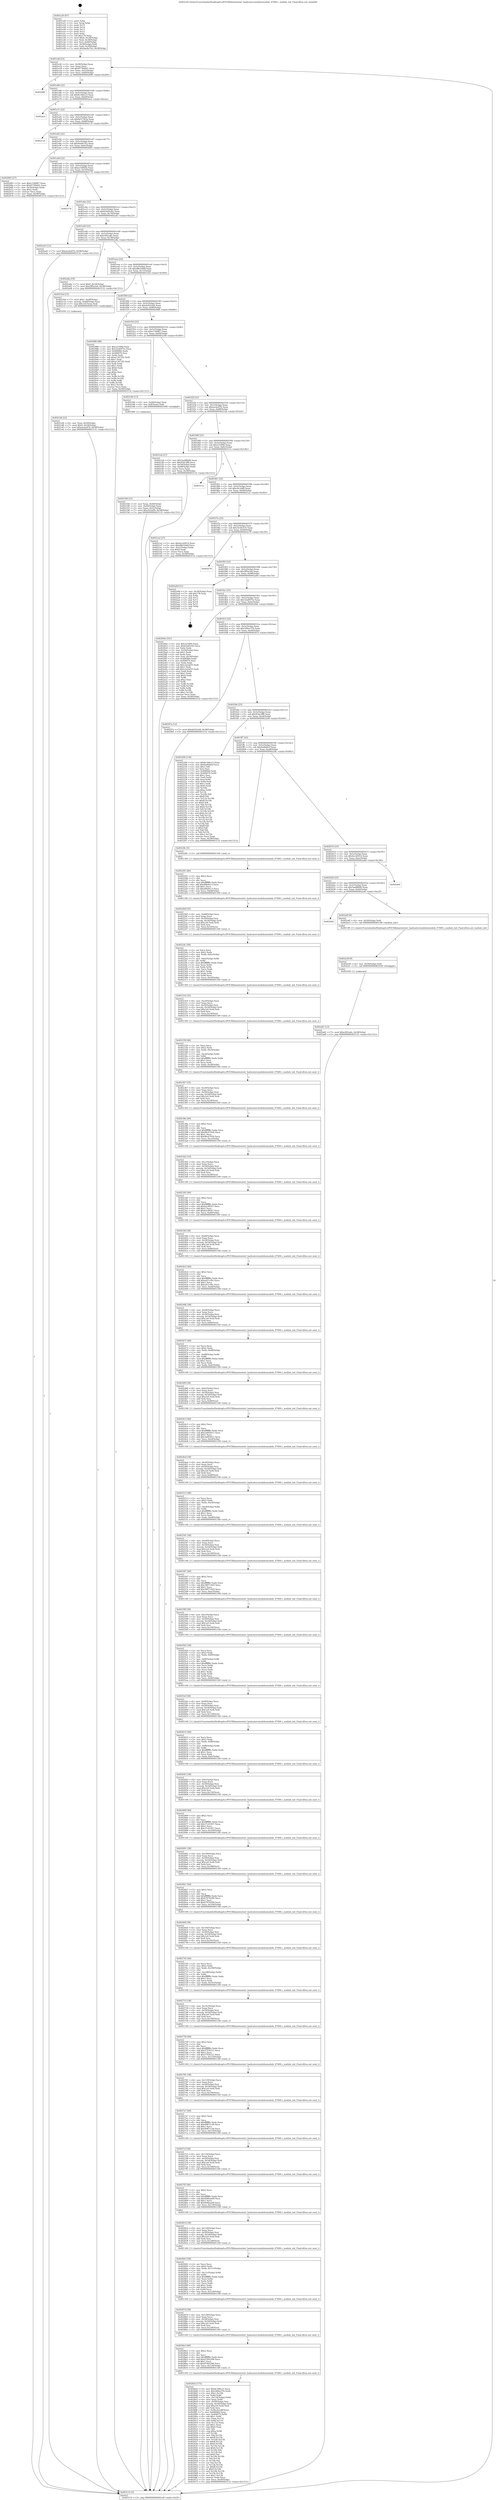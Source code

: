 digraph "0x401e20" {
  label = "0x401e20 (/mnt/c/Users/mathe/Desktop/tcc/POCII/binaries/extr_hashcatsrcmodulesmodule_07400.c_module_init_Final-ollvm.out::main(0))"
  labelloc = "t"
  node[shape=record]

  Entry [label="",width=0.3,height=0.3,shape=circle,fillcolor=black,style=filled]
  "0x401e4f" [label="{
     0x401e4f [23]\l
     | [instrs]\l
     &nbsp;&nbsp;0x401e4f \<+3\>: mov -0x58(%rbp),%eax\l
     &nbsp;&nbsp;0x401e52 \<+2\>: mov %eax,%ecx\l
     &nbsp;&nbsp;0x401e54 \<+6\>: sub $0x87760d41,%ecx\l
     &nbsp;&nbsp;0x401e5a \<+3\>: mov %eax,-0x5c(%rbp)\l
     &nbsp;&nbsp;0x401e5d \<+3\>: mov %ecx,-0x60(%rbp)\l
     &nbsp;&nbsp;0x401e60 \<+6\>: je 0000000000402080 \<main+0x260\>\l
  }"]
  "0x402080" [label="{
     0x402080\l
  }", style=dashed]
  "0x401e66" [label="{
     0x401e66 [22]\l
     | [instrs]\l
     &nbsp;&nbsp;0x401e66 \<+5\>: jmp 0000000000401e6b \<main+0x4b\>\l
     &nbsp;&nbsp;0x401e6b \<+3\>: mov -0x5c(%rbp),%eax\l
     &nbsp;&nbsp;0x401e6e \<+5\>: sub $0x8c348c23,%eax\l
     &nbsp;&nbsp;0x401e73 \<+3\>: mov %eax,-0x64(%rbp)\l
     &nbsp;&nbsp;0x401e76 \<+6\>: je 0000000000402aca \<main+0xcaa\>\l
  }"]
  Exit [label="",width=0.3,height=0.3,shape=circle,fillcolor=black,style=filled,peripheries=2]
  "0x402aca" [label="{
     0x402aca\l
  }", style=dashed]
  "0x401e7c" [label="{
     0x401e7c [22]\l
     | [instrs]\l
     &nbsp;&nbsp;0x401e7c \<+5\>: jmp 0000000000401e81 \<main+0x61\>\l
     &nbsp;&nbsp;0x401e81 \<+3\>: mov -0x5c(%rbp),%eax\l
     &nbsp;&nbsp;0x401e84 \<+5\>: sub $0x8e575b3a,%eax\l
     &nbsp;&nbsp;0x401e89 \<+3\>: mov %eax,-0x68(%rbp)\l
     &nbsp;&nbsp;0x401e8c \<+6\>: je 0000000000402110 \<main+0x2f0\>\l
  }"]
  "0x402a61" [label="{
     0x402a61 [12]\l
     | [instrs]\l
     &nbsp;&nbsp;0x402a61 \<+7\>: movl $0xc0f2ca6c,-0x58(%rbp)\l
     &nbsp;&nbsp;0x402a68 \<+5\>: jmp 0000000000403132 \<main+0x1312\>\l
  }"]
  "0x402110" [label="{
     0x402110\l
  }", style=dashed]
  "0x401e92" [label="{
     0x401e92 [22]\l
     | [instrs]\l
     &nbsp;&nbsp;0x401e92 \<+5\>: jmp 0000000000401e97 \<main+0x77\>\l
     &nbsp;&nbsp;0x401e97 \<+3\>: mov -0x5c(%rbp),%eax\l
     &nbsp;&nbsp;0x401e9a \<+5\>: sub $0x9ae8e762,%eax\l
     &nbsp;&nbsp;0x401e9f \<+3\>: mov %eax,-0x6c(%rbp)\l
     &nbsp;&nbsp;0x401ea2 \<+6\>: je 0000000000402065 \<main+0x245\>\l
  }"]
  "0x402a58" [label="{
     0x402a58 [9]\l
     | [instrs]\l
     &nbsp;&nbsp;0x402a58 \<+4\>: mov -0x50(%rbp),%rdi\l
     &nbsp;&nbsp;0x402a5c \<+5\>: call 0000000000401030 \<free@plt\>\l
     | [calls]\l
     &nbsp;&nbsp;0x401030 \{1\} (unknown)\l
  }"]
  "0x402065" [label="{
     0x402065 [27]\l
     | [instrs]\l
     &nbsp;&nbsp;0x402065 \<+5\>: mov $0xe7c84f67,%eax\l
     &nbsp;&nbsp;0x40206a \<+5\>: mov $0x87760d41,%ecx\l
     &nbsp;&nbsp;0x40206f \<+3\>: mov -0x30(%rbp),%edx\l
     &nbsp;&nbsp;0x402072 \<+3\>: cmp $0x2,%edx\l
     &nbsp;&nbsp;0x402075 \<+3\>: cmovne %ecx,%eax\l
     &nbsp;&nbsp;0x402078 \<+3\>: mov %eax,-0x58(%rbp)\l
     &nbsp;&nbsp;0x40207b \<+5\>: jmp 0000000000403132 \<main+0x1312\>\l
  }"]
  "0x401ea8" [label="{
     0x401ea8 [22]\l
     | [instrs]\l
     &nbsp;&nbsp;0x401ea8 \<+5\>: jmp 0000000000401ead \<main+0x8d\>\l
     &nbsp;&nbsp;0x401ead \<+3\>: mov -0x5c(%rbp),%eax\l
     &nbsp;&nbsp;0x401eb0 \<+5\>: sub $0xac54f05b,%eax\l
     &nbsp;&nbsp;0x401eb5 \<+3\>: mov %eax,-0x70(%rbp)\l
     &nbsp;&nbsp;0x401eb8 \<+6\>: je 0000000000402174 \<main+0x354\>\l
  }"]
  "0x403132" [label="{
     0x403132 [5]\l
     | [instrs]\l
     &nbsp;&nbsp;0x403132 \<+5\>: jmp 0000000000401e4f \<main+0x2f\>\l
  }"]
  "0x401e20" [label="{
     0x401e20 [47]\l
     | [instrs]\l
     &nbsp;&nbsp;0x401e20 \<+1\>: push %rbp\l
     &nbsp;&nbsp;0x401e21 \<+3\>: mov %rsp,%rbp\l
     &nbsp;&nbsp;0x401e24 \<+2\>: push %r15\l
     &nbsp;&nbsp;0x401e26 \<+2\>: push %r14\l
     &nbsp;&nbsp;0x401e28 \<+2\>: push %r13\l
     &nbsp;&nbsp;0x401e2a \<+2\>: push %r12\l
     &nbsp;&nbsp;0x401e2c \<+1\>: push %rbx\l
     &nbsp;&nbsp;0x401e2d \<+7\>: sub $0x178,%rsp\l
     &nbsp;&nbsp;0x401e34 \<+7\>: movl $0x0,-0x34(%rbp)\l
     &nbsp;&nbsp;0x401e3b \<+3\>: mov %edi,-0x38(%rbp)\l
     &nbsp;&nbsp;0x401e3e \<+4\>: mov %rsi,-0x40(%rbp)\l
     &nbsp;&nbsp;0x401e42 \<+3\>: mov -0x38(%rbp),%edi\l
     &nbsp;&nbsp;0x401e45 \<+3\>: mov %edi,-0x30(%rbp)\l
     &nbsp;&nbsp;0x401e48 \<+7\>: movl $0x9ae8e762,-0x58(%rbp)\l
  }"]
  "0x402042" [label="{
     0x402042\l
  }", style=dashed]
  "0x402174" [label="{
     0x402174\l
  }", style=dashed]
  "0x401ebe" [label="{
     0x401ebe [22]\l
     | [instrs]\l
     &nbsp;&nbsp;0x401ebe \<+5\>: jmp 0000000000401ec3 \<main+0xa3\>\l
     &nbsp;&nbsp;0x401ec3 \<+3\>: mov -0x5c(%rbp),%eax\l
     &nbsp;&nbsp;0x401ec6 \<+5\>: sub $0xb5a65c62,%eax\l
     &nbsp;&nbsp;0x401ecb \<+3\>: mov %eax,-0x74(%rbp)\l
     &nbsp;&nbsp;0x401ece \<+6\>: je 0000000000402a43 \<main+0xc23\>\l
  }"]
  "0x402a4f" [label="{
     0x402a4f [9]\l
     | [instrs]\l
     &nbsp;&nbsp;0x402a4f \<+4\>: mov -0x50(%rbp),%rdi\l
     &nbsp;&nbsp;0x402a53 \<+5\>: call 00000000004013f0 \<module_init\>\l
     | [calls]\l
     &nbsp;&nbsp;0x4013f0 \{1\} (/mnt/c/Users/mathe/Desktop/tcc/POCII/binaries/extr_hashcatsrcmodulesmodule_07400.c_module_init_Final-ollvm.out::module_init)\l
  }"]
  "0x402a43" [label="{
     0x402a43 [12]\l
     | [instrs]\l
     &nbsp;&nbsp;0x402a43 \<+7\>: movl $0xeecbc87b,-0x58(%rbp)\l
     &nbsp;&nbsp;0x402a4a \<+5\>: jmp 0000000000403132 \<main+0x1312\>\l
  }"]
  "0x401ed4" [label="{
     0x401ed4 [22]\l
     | [instrs]\l
     &nbsp;&nbsp;0x401ed4 \<+5\>: jmp 0000000000401ed9 \<main+0xb9\>\l
     &nbsp;&nbsp;0x401ed9 \<+3\>: mov -0x5c(%rbp),%eax\l
     &nbsp;&nbsp;0x401edc \<+5\>: sub $0xc0f2ca6c,%eax\l
     &nbsp;&nbsp;0x401ee1 \<+3\>: mov %eax,-0x78(%rbp)\l
     &nbsp;&nbsp;0x401ee4 \<+6\>: je 0000000000402a8a \<main+0xc6a\>\l
  }"]
  "0x402029" [label="{
     0x402029 [25]\l
     | [instrs]\l
     &nbsp;&nbsp;0x402029 \<+5\>: jmp 000000000040202e \<main+0x20e\>\l
     &nbsp;&nbsp;0x40202e \<+3\>: mov -0x5c(%rbp),%eax\l
     &nbsp;&nbsp;0x402031 \<+5\>: sub $0x5aa88b99,%eax\l
     &nbsp;&nbsp;0x402036 \<+6\>: mov %eax,-0xb0(%rbp)\l
     &nbsp;&nbsp;0x40203c \<+6\>: je 0000000000402a4f \<main+0xc2f\>\l
  }"]
  "0x402a8a" [label="{
     0x402a8a [19]\l
     | [instrs]\l
     &nbsp;&nbsp;0x402a8a \<+7\>: movl $0x0,-0x34(%rbp)\l
     &nbsp;&nbsp;0x402a91 \<+7\>: movl $0x2ff5a3e0,-0x58(%rbp)\l
     &nbsp;&nbsp;0x402a98 \<+5\>: jmp 0000000000403132 \<main+0x1312\>\l
  }"]
  "0x401eea" [label="{
     0x401eea [22]\l
     | [instrs]\l
     &nbsp;&nbsp;0x401eea \<+5\>: jmp 0000000000401eef \<main+0xcf\>\l
     &nbsp;&nbsp;0x401eef \<+3\>: mov -0x5c(%rbp),%eax\l
     &nbsp;&nbsp;0x401ef2 \<+5\>: sub $0xd8b104df,%eax\l
     &nbsp;&nbsp;0x401ef7 \<+3\>: mov %eax,-0x7c(%rbp)\l
     &nbsp;&nbsp;0x401efa \<+6\>: je 00000000004021bd \<main+0x39d\>\l
  }"]
  "0x402a6d" [label="{
     0x402a6d\l
  }", style=dashed]
  "0x4021bd" [label="{
     0x4021bd [23]\l
     | [instrs]\l
     &nbsp;&nbsp;0x4021bd \<+7\>: movl $0x1,-0x48(%rbp)\l
     &nbsp;&nbsp;0x4021c4 \<+4\>: movslq -0x48(%rbp),%rax\l
     &nbsp;&nbsp;0x4021c8 \<+7\>: imul $0x1e0,%rax,%rdi\l
     &nbsp;&nbsp;0x4021cf \<+5\>: call 0000000000401050 \<malloc@plt\>\l
     | [calls]\l
     &nbsp;&nbsp;0x401050 \{1\} (unknown)\l
  }"]
  "0x401f00" [label="{
     0x401f00 [22]\l
     | [instrs]\l
     &nbsp;&nbsp;0x401f00 \<+5\>: jmp 0000000000401f05 \<main+0xe5\>\l
     &nbsp;&nbsp;0x401f05 \<+3\>: mov -0x5c(%rbp),%eax\l
     &nbsp;&nbsp;0x401f08 \<+5\>: sub $0xdef1b2d4,%eax\l
     &nbsp;&nbsp;0x401f0d \<+3\>: mov %eax,-0x80(%rbp)\l
     &nbsp;&nbsp;0x401f10 \<+6\>: je 0000000000402986 \<main+0xb66\>\l
  }"]
  "0x4028cb" [label="{
     0x4028cb [175]\l
     | [instrs]\l
     &nbsp;&nbsp;0x4028cb \<+5\>: mov $0x8c348c23,%ecx\l
     &nbsp;&nbsp;0x4028d0 \<+5\>: mov $0x3d9ee37b,%edx\l
     &nbsp;&nbsp;0x4028d5 \<+3\>: mov $0x1,%r10b\l
     &nbsp;&nbsp;0x4028d8 \<+3\>: xor %r8d,%r8d\l
     &nbsp;&nbsp;0x4028db \<+7\>: mov -0x124(%rbp),%r9d\l
     &nbsp;&nbsp;0x4028e2 \<+4\>: imul %eax,%r9d\l
     &nbsp;&nbsp;0x4028e6 \<+4\>: mov -0x50(%rbp),%rsi\l
     &nbsp;&nbsp;0x4028ea \<+4\>: movslq -0x54(%rbp),%rdi\l
     &nbsp;&nbsp;0x4028ee \<+7\>: imul $0x1e0,%rdi,%rdi\l
     &nbsp;&nbsp;0x4028f5 \<+3\>: add %rdi,%rsi\l
     &nbsp;&nbsp;0x4028f8 \<+7\>: mov %r9d,0x1d8(%rsi)\l
     &nbsp;&nbsp;0x4028ff \<+7\>: mov 0x4060b0,%eax\l
     &nbsp;&nbsp;0x402906 \<+8\>: mov 0x406070,%r9d\l
     &nbsp;&nbsp;0x40290e \<+4\>: sub $0x1,%r8d\l
     &nbsp;&nbsp;0x402912 \<+3\>: mov %eax,%r11d\l
     &nbsp;&nbsp;0x402915 \<+3\>: add %r8d,%r11d\l
     &nbsp;&nbsp;0x402918 \<+4\>: imul %r11d,%eax\l
     &nbsp;&nbsp;0x40291c \<+3\>: and $0x1,%eax\l
     &nbsp;&nbsp;0x40291f \<+3\>: cmp $0x0,%eax\l
     &nbsp;&nbsp;0x402922 \<+3\>: sete %bl\l
     &nbsp;&nbsp;0x402925 \<+4\>: cmp $0xa,%r9d\l
     &nbsp;&nbsp;0x402929 \<+4\>: setl %r14b\l
     &nbsp;&nbsp;0x40292d \<+3\>: mov %bl,%r15b\l
     &nbsp;&nbsp;0x402930 \<+4\>: xor $0xff,%r15b\l
     &nbsp;&nbsp;0x402934 \<+3\>: mov %r14b,%r12b\l
     &nbsp;&nbsp;0x402937 \<+4\>: xor $0xff,%r12b\l
     &nbsp;&nbsp;0x40293b \<+4\>: xor $0x0,%r10b\l
     &nbsp;&nbsp;0x40293f \<+3\>: mov %r15b,%r13b\l
     &nbsp;&nbsp;0x402942 \<+4\>: and $0x0,%r13b\l
     &nbsp;&nbsp;0x402946 \<+3\>: and %r10b,%bl\l
     &nbsp;&nbsp;0x402949 \<+3\>: mov %r12b,%al\l
     &nbsp;&nbsp;0x40294c \<+2\>: and $0x0,%al\l
     &nbsp;&nbsp;0x40294e \<+3\>: and %r10b,%r14b\l
     &nbsp;&nbsp;0x402951 \<+3\>: or %bl,%r13b\l
     &nbsp;&nbsp;0x402954 \<+3\>: or %r14b,%al\l
     &nbsp;&nbsp;0x402957 \<+3\>: xor %al,%r13b\l
     &nbsp;&nbsp;0x40295a \<+3\>: or %r12b,%r15b\l
     &nbsp;&nbsp;0x40295d \<+4\>: xor $0xff,%r15b\l
     &nbsp;&nbsp;0x402961 \<+4\>: or $0x0,%r10b\l
     &nbsp;&nbsp;0x402965 \<+3\>: and %r10b,%r15b\l
     &nbsp;&nbsp;0x402968 \<+3\>: or %r15b,%r13b\l
     &nbsp;&nbsp;0x40296b \<+4\>: test $0x1,%r13b\l
     &nbsp;&nbsp;0x40296f \<+3\>: cmovne %edx,%ecx\l
     &nbsp;&nbsp;0x402972 \<+3\>: mov %ecx,-0x58(%rbp)\l
     &nbsp;&nbsp;0x402975 \<+5\>: jmp 0000000000403132 \<main+0x1312\>\l
  }"]
  "0x402986" [label="{
     0x402986 [88]\l
     | [instrs]\l
     &nbsp;&nbsp;0x402986 \<+5\>: mov $0x221f0fd,%eax\l
     &nbsp;&nbsp;0x40298b \<+5\>: mov $0x32a6975e,%ecx\l
     &nbsp;&nbsp;0x402990 \<+7\>: mov 0x4060b0,%edx\l
     &nbsp;&nbsp;0x402997 \<+7\>: mov 0x406070,%esi\l
     &nbsp;&nbsp;0x40299e \<+2\>: mov %edx,%edi\l
     &nbsp;&nbsp;0x4029a0 \<+6\>: sub $0xa13472f2,%edi\l
     &nbsp;&nbsp;0x4029a6 \<+3\>: sub $0x1,%edi\l
     &nbsp;&nbsp;0x4029a9 \<+6\>: add $0xa13472f2,%edi\l
     &nbsp;&nbsp;0x4029af \<+3\>: imul %edi,%edx\l
     &nbsp;&nbsp;0x4029b2 \<+3\>: and $0x1,%edx\l
     &nbsp;&nbsp;0x4029b5 \<+3\>: cmp $0x0,%edx\l
     &nbsp;&nbsp;0x4029b8 \<+4\>: sete %r8b\l
     &nbsp;&nbsp;0x4029bc \<+3\>: cmp $0xa,%esi\l
     &nbsp;&nbsp;0x4029bf \<+4\>: setl %r9b\l
     &nbsp;&nbsp;0x4029c3 \<+3\>: mov %r8b,%r10b\l
     &nbsp;&nbsp;0x4029c6 \<+3\>: and %r9b,%r10b\l
     &nbsp;&nbsp;0x4029c9 \<+3\>: xor %r9b,%r8b\l
     &nbsp;&nbsp;0x4029cc \<+3\>: or %r8b,%r10b\l
     &nbsp;&nbsp;0x4029cf \<+4\>: test $0x1,%r10b\l
     &nbsp;&nbsp;0x4029d3 \<+3\>: cmovne %ecx,%eax\l
     &nbsp;&nbsp;0x4029d6 \<+3\>: mov %eax,-0x58(%rbp)\l
     &nbsp;&nbsp;0x4029d9 \<+5\>: jmp 0000000000403132 \<main+0x1312\>\l
  }"]
  "0x401f16" [label="{
     0x401f16 [25]\l
     | [instrs]\l
     &nbsp;&nbsp;0x401f16 \<+5\>: jmp 0000000000401f1b \<main+0xfb\>\l
     &nbsp;&nbsp;0x401f1b \<+3\>: mov -0x5c(%rbp),%eax\l
     &nbsp;&nbsp;0x401f1e \<+5\>: sub $0xe7c84f67,%eax\l
     &nbsp;&nbsp;0x401f23 \<+6\>: mov %eax,-0x84(%rbp)\l
     &nbsp;&nbsp;0x401f29 \<+6\>: je 0000000000402180 \<main+0x360\>\l
  }"]
  "0x4028a3" [label="{
     0x4028a3 [40]\l
     | [instrs]\l
     &nbsp;&nbsp;0x4028a3 \<+5\>: mov $0x2,%ecx\l
     &nbsp;&nbsp;0x4028a8 \<+1\>: cltd\l
     &nbsp;&nbsp;0x4028a9 \<+2\>: idiv %ecx\l
     &nbsp;&nbsp;0x4028ab \<+6\>: imul $0xfffffffe,%edx,%ecx\l
     &nbsp;&nbsp;0x4028b1 \<+6\>: add $0xd7492206,%ecx\l
     &nbsp;&nbsp;0x4028b7 \<+3\>: add $0x1,%ecx\l
     &nbsp;&nbsp;0x4028ba \<+6\>: sub $0xd7492206,%ecx\l
     &nbsp;&nbsp;0x4028c0 \<+6\>: mov %ecx,-0x124(%rbp)\l
     &nbsp;&nbsp;0x4028c6 \<+5\>: call 0000000000401160 \<next_i\>\l
     | [calls]\l
     &nbsp;&nbsp;0x401160 \{1\} (/mnt/c/Users/mathe/Desktop/tcc/POCII/binaries/extr_hashcatsrcmodulesmodule_07400.c_module_init_Final-ollvm.out::next_i)\l
  }"]
  "0x402180" [label="{
     0x402180 [13]\l
     | [instrs]\l
     &nbsp;&nbsp;0x402180 \<+4\>: mov -0x40(%rbp),%rax\l
     &nbsp;&nbsp;0x402184 \<+4\>: mov 0x8(%rax),%rdi\l
     &nbsp;&nbsp;0x402188 \<+5\>: call 0000000000401060 \<atoi@plt\>\l
     | [calls]\l
     &nbsp;&nbsp;0x401060 \{1\} (unknown)\l
  }"]
  "0x401f2f" [label="{
     0x401f2f [25]\l
     | [instrs]\l
     &nbsp;&nbsp;0x401f2f \<+5\>: jmp 0000000000401f34 \<main+0x114\>\l
     &nbsp;&nbsp;0x401f34 \<+3\>: mov -0x5c(%rbp),%eax\l
     &nbsp;&nbsp;0x401f37 \<+5\>: sub $0xeecbc87b,%eax\l
     &nbsp;&nbsp;0x401f3c \<+6\>: mov %eax,-0x88(%rbp)\l
     &nbsp;&nbsp;0x401f42 \<+6\>: je 00000000004021eb \<main+0x3cb\>\l
  }"]
  "0x40218d" [label="{
     0x40218d [21]\l
     | [instrs]\l
     &nbsp;&nbsp;0x40218d \<+3\>: mov %eax,-0x44(%rbp)\l
     &nbsp;&nbsp;0x402190 \<+3\>: mov -0x44(%rbp),%eax\l
     &nbsp;&nbsp;0x402193 \<+3\>: mov %eax,-0x2c(%rbp)\l
     &nbsp;&nbsp;0x402196 \<+7\>: movl $0xc9c2a89,-0x58(%rbp)\l
     &nbsp;&nbsp;0x40219d \<+5\>: jmp 0000000000403132 \<main+0x1312\>\l
  }"]
  "0x40287d" [label="{
     0x40287d [38]\l
     | [instrs]\l
     &nbsp;&nbsp;0x40287d \<+6\>: mov -0x120(%rbp),%ecx\l
     &nbsp;&nbsp;0x402883 \<+3\>: imul %eax,%ecx\l
     &nbsp;&nbsp;0x402886 \<+4\>: mov -0x50(%rbp),%rsi\l
     &nbsp;&nbsp;0x40288a \<+4\>: movslq -0x54(%rbp),%rdi\l
     &nbsp;&nbsp;0x40288e \<+7\>: imul $0x1e0,%rdi,%rdi\l
     &nbsp;&nbsp;0x402895 \<+3\>: add %rdi,%rsi\l
     &nbsp;&nbsp;0x402898 \<+6\>: mov %ecx,0x1d4(%rsi)\l
     &nbsp;&nbsp;0x40289e \<+5\>: call 0000000000401160 \<next_i\>\l
     | [calls]\l
     &nbsp;&nbsp;0x401160 \{1\} (/mnt/c/Users/mathe/Desktop/tcc/POCII/binaries/extr_hashcatsrcmodulesmodule_07400.c_module_init_Final-ollvm.out::next_i)\l
  }"]
  "0x4021eb" [label="{
     0x4021eb [27]\l
     | [instrs]\l
     &nbsp;&nbsp;0x4021eb \<+5\>: mov $0x5aa88b99,%eax\l
     &nbsp;&nbsp;0x4021f0 \<+5\>: mov $0x45dc2ff8,%ecx\l
     &nbsp;&nbsp;0x4021f5 \<+3\>: mov -0x54(%rbp),%edx\l
     &nbsp;&nbsp;0x4021f8 \<+3\>: cmp -0x48(%rbp),%edx\l
     &nbsp;&nbsp;0x4021fb \<+3\>: cmovl %ecx,%eax\l
     &nbsp;&nbsp;0x4021fe \<+3\>: mov %eax,-0x58(%rbp)\l
     &nbsp;&nbsp;0x402201 \<+5\>: jmp 0000000000403132 \<main+0x1312\>\l
  }"]
  "0x401f48" [label="{
     0x401f48 [25]\l
     | [instrs]\l
     &nbsp;&nbsp;0x401f48 \<+5\>: jmp 0000000000401f4d \<main+0x12d\>\l
     &nbsp;&nbsp;0x401f4d \<+3\>: mov -0x5c(%rbp),%eax\l
     &nbsp;&nbsp;0x401f50 \<+5\>: sub $0x221f0fd,%eax\l
     &nbsp;&nbsp;0x401f55 \<+6\>: mov %eax,-0x8c(%rbp)\l
     &nbsp;&nbsp;0x401f5b \<+6\>: je 000000000040311e \<main+0x12fe\>\l
  }"]
  "0x402843" [label="{
     0x402843 [58]\l
     | [instrs]\l
     &nbsp;&nbsp;0x402843 \<+2\>: xor %ecx,%ecx\l
     &nbsp;&nbsp;0x402845 \<+5\>: mov $0x2,%edx\l
     &nbsp;&nbsp;0x40284a \<+6\>: mov %edx,-0x11c(%rbp)\l
     &nbsp;&nbsp;0x402850 \<+1\>: cltd\l
     &nbsp;&nbsp;0x402851 \<+7\>: mov -0x11c(%rbp),%r8d\l
     &nbsp;&nbsp;0x402858 \<+3\>: idiv %r8d\l
     &nbsp;&nbsp;0x40285b \<+6\>: imul $0xfffffffe,%edx,%edx\l
     &nbsp;&nbsp;0x402861 \<+3\>: mov %ecx,%r9d\l
     &nbsp;&nbsp;0x402864 \<+3\>: sub %edx,%r9d\l
     &nbsp;&nbsp;0x402867 \<+2\>: mov %ecx,%edx\l
     &nbsp;&nbsp;0x402869 \<+3\>: sub $0x1,%edx\l
     &nbsp;&nbsp;0x40286c \<+3\>: add %edx,%r9d\l
     &nbsp;&nbsp;0x40286f \<+3\>: sub %r9d,%ecx\l
     &nbsp;&nbsp;0x402872 \<+6\>: mov %ecx,-0x120(%rbp)\l
     &nbsp;&nbsp;0x402878 \<+5\>: call 0000000000401160 \<next_i\>\l
     | [calls]\l
     &nbsp;&nbsp;0x401160 \{1\} (/mnt/c/Users/mathe/Desktop/tcc/POCII/binaries/extr_hashcatsrcmodulesmodule_07400.c_module_init_Final-ollvm.out::next_i)\l
  }"]
  "0x40311e" [label="{
     0x40311e\l
  }", style=dashed]
  "0x401f61" [label="{
     0x401f61 [25]\l
     | [instrs]\l
     &nbsp;&nbsp;0x401f61 \<+5\>: jmp 0000000000401f66 \<main+0x146\>\l
     &nbsp;&nbsp;0x401f66 \<+3\>: mov -0x5c(%rbp),%eax\l
     &nbsp;&nbsp;0x401f69 \<+5\>: sub $0xc9c2a89,%eax\l
     &nbsp;&nbsp;0x401f6e \<+6\>: mov %eax,-0x90(%rbp)\l
     &nbsp;&nbsp;0x401f74 \<+6\>: je 00000000004021a2 \<main+0x382\>\l
  }"]
  "0x40281d" [label="{
     0x40281d [38]\l
     | [instrs]\l
     &nbsp;&nbsp;0x40281d \<+6\>: mov -0x118(%rbp),%ecx\l
     &nbsp;&nbsp;0x402823 \<+3\>: imul %eax,%ecx\l
     &nbsp;&nbsp;0x402826 \<+4\>: mov -0x50(%rbp),%rsi\l
     &nbsp;&nbsp;0x40282a \<+4\>: movslq -0x54(%rbp),%rdi\l
     &nbsp;&nbsp;0x40282e \<+7\>: imul $0x1e0,%rdi,%rdi\l
     &nbsp;&nbsp;0x402835 \<+3\>: add %rdi,%rsi\l
     &nbsp;&nbsp;0x402838 \<+6\>: mov %ecx,0x1d0(%rsi)\l
     &nbsp;&nbsp;0x40283e \<+5\>: call 0000000000401160 \<next_i\>\l
     | [calls]\l
     &nbsp;&nbsp;0x401160 \{1\} (/mnt/c/Users/mathe/Desktop/tcc/POCII/binaries/extr_hashcatsrcmodulesmodule_07400.c_module_init_Final-ollvm.out::next_i)\l
  }"]
  "0x4021a2" [label="{
     0x4021a2 [27]\l
     | [instrs]\l
     &nbsp;&nbsp;0x4021a2 \<+5\>: mov $0x4ce20414,%eax\l
     &nbsp;&nbsp;0x4021a7 \<+5\>: mov $0xd8b104df,%ecx\l
     &nbsp;&nbsp;0x4021ac \<+3\>: mov -0x2c(%rbp),%edx\l
     &nbsp;&nbsp;0x4021af \<+3\>: cmp $0x0,%edx\l
     &nbsp;&nbsp;0x4021b2 \<+3\>: cmove %ecx,%eax\l
     &nbsp;&nbsp;0x4021b5 \<+3\>: mov %eax,-0x58(%rbp)\l
     &nbsp;&nbsp;0x4021b8 \<+5\>: jmp 0000000000403132 \<main+0x1312\>\l
  }"]
  "0x401f7a" [label="{
     0x401f7a [25]\l
     | [instrs]\l
     &nbsp;&nbsp;0x401f7a \<+5\>: jmp 0000000000401f7f \<main+0x15f\>\l
     &nbsp;&nbsp;0x401f7f \<+3\>: mov -0x5c(%rbp),%eax\l
     &nbsp;&nbsp;0x401f82 \<+5\>: sub $0x1b3de535,%eax\l
     &nbsp;&nbsp;0x401f87 \<+6\>: mov %eax,-0x94(%rbp)\l
     &nbsp;&nbsp;0x401f8d \<+6\>: je 0000000000402a79 \<main+0xc59\>\l
  }"]
  "0x4021d4" [label="{
     0x4021d4 [23]\l
     | [instrs]\l
     &nbsp;&nbsp;0x4021d4 \<+4\>: mov %rax,-0x50(%rbp)\l
     &nbsp;&nbsp;0x4021d8 \<+7\>: movl $0x0,-0x54(%rbp)\l
     &nbsp;&nbsp;0x4021df \<+7\>: movl $0xeecbc87b,-0x58(%rbp)\l
     &nbsp;&nbsp;0x4021e6 \<+5\>: jmp 0000000000403132 \<main+0x1312\>\l
  }"]
  "0x4027f5" [label="{
     0x4027f5 [40]\l
     | [instrs]\l
     &nbsp;&nbsp;0x4027f5 \<+5\>: mov $0x2,%ecx\l
     &nbsp;&nbsp;0x4027fa \<+1\>: cltd\l
     &nbsp;&nbsp;0x4027fb \<+2\>: idiv %ecx\l
     &nbsp;&nbsp;0x4027fd \<+6\>: imul $0xfffffffe,%edx,%ecx\l
     &nbsp;&nbsp;0x402803 \<+6\>: sub $0x494baa09,%ecx\l
     &nbsp;&nbsp;0x402809 \<+3\>: add $0x1,%ecx\l
     &nbsp;&nbsp;0x40280c \<+6\>: add $0x494baa09,%ecx\l
     &nbsp;&nbsp;0x402812 \<+6\>: mov %ecx,-0x118(%rbp)\l
     &nbsp;&nbsp;0x402818 \<+5\>: call 0000000000401160 \<next_i\>\l
     | [calls]\l
     &nbsp;&nbsp;0x401160 \{1\} (/mnt/c/Users/mathe/Desktop/tcc/POCII/binaries/extr_hashcatsrcmodulesmodule_07400.c_module_init_Final-ollvm.out::next_i)\l
  }"]
  "0x402a79" [label="{
     0x402a79\l
  }", style=dashed]
  "0x401f93" [label="{
     0x401f93 [25]\l
     | [instrs]\l
     &nbsp;&nbsp;0x401f93 \<+5\>: jmp 0000000000401f98 \<main+0x178\>\l
     &nbsp;&nbsp;0x401f98 \<+3\>: mov -0x5c(%rbp),%eax\l
     &nbsp;&nbsp;0x401f9b \<+5\>: sub $0x2ff5a3e0,%eax\l
     &nbsp;&nbsp;0x401fa0 \<+6\>: mov %eax,-0x98(%rbp)\l
     &nbsp;&nbsp;0x401fa6 \<+6\>: je 0000000000402a9d \<main+0xc7d\>\l
  }"]
  "0x4027cf" [label="{
     0x4027cf [38]\l
     | [instrs]\l
     &nbsp;&nbsp;0x4027cf \<+6\>: mov -0x114(%rbp),%ecx\l
     &nbsp;&nbsp;0x4027d5 \<+3\>: imul %eax,%ecx\l
     &nbsp;&nbsp;0x4027d8 \<+4\>: mov -0x50(%rbp),%rsi\l
     &nbsp;&nbsp;0x4027dc \<+4\>: movslq -0x54(%rbp),%rdi\l
     &nbsp;&nbsp;0x4027e0 \<+7\>: imul $0x1e0,%rdi,%rdi\l
     &nbsp;&nbsp;0x4027e7 \<+3\>: add %rdi,%rsi\l
     &nbsp;&nbsp;0x4027ea \<+6\>: mov %ecx,0x198(%rsi)\l
     &nbsp;&nbsp;0x4027f0 \<+5\>: call 0000000000401160 \<next_i\>\l
     | [calls]\l
     &nbsp;&nbsp;0x401160 \{1\} (/mnt/c/Users/mathe/Desktop/tcc/POCII/binaries/extr_hashcatsrcmodulesmodule_07400.c_module_init_Final-ollvm.out::next_i)\l
  }"]
  "0x402a9d" [label="{
     0x402a9d [21]\l
     | [instrs]\l
     &nbsp;&nbsp;0x402a9d \<+3\>: mov -0x34(%rbp),%eax\l
     &nbsp;&nbsp;0x402aa0 \<+7\>: add $0x178,%rsp\l
     &nbsp;&nbsp;0x402aa7 \<+1\>: pop %rbx\l
     &nbsp;&nbsp;0x402aa8 \<+2\>: pop %r12\l
     &nbsp;&nbsp;0x402aaa \<+2\>: pop %r13\l
     &nbsp;&nbsp;0x402aac \<+2\>: pop %r14\l
     &nbsp;&nbsp;0x402aae \<+2\>: pop %r15\l
     &nbsp;&nbsp;0x402ab0 \<+1\>: pop %rbp\l
     &nbsp;&nbsp;0x402ab1 \<+1\>: ret\l
  }"]
  "0x401fac" [label="{
     0x401fac [25]\l
     | [instrs]\l
     &nbsp;&nbsp;0x401fac \<+5\>: jmp 0000000000401fb1 \<main+0x191\>\l
     &nbsp;&nbsp;0x401fb1 \<+3\>: mov -0x5c(%rbp),%eax\l
     &nbsp;&nbsp;0x401fb4 \<+5\>: sub $0x32a6975e,%eax\l
     &nbsp;&nbsp;0x401fb9 \<+6\>: mov %eax,-0x9c(%rbp)\l
     &nbsp;&nbsp;0x401fbf \<+6\>: je 00000000004029de \<main+0xbbe\>\l
  }"]
  "0x4027a7" [label="{
     0x4027a7 [40]\l
     | [instrs]\l
     &nbsp;&nbsp;0x4027a7 \<+5\>: mov $0x2,%ecx\l
     &nbsp;&nbsp;0x4027ac \<+1\>: cltd\l
     &nbsp;&nbsp;0x4027ad \<+2\>: idiv %ecx\l
     &nbsp;&nbsp;0x4027af \<+6\>: imul $0xfffffffe,%edx,%ecx\l
     &nbsp;&nbsp;0x4027b5 \<+6\>: sub $0x4987cc28,%ecx\l
     &nbsp;&nbsp;0x4027bb \<+3\>: add $0x1,%ecx\l
     &nbsp;&nbsp;0x4027be \<+6\>: add $0x4987cc28,%ecx\l
     &nbsp;&nbsp;0x4027c4 \<+6\>: mov %ecx,-0x114(%rbp)\l
     &nbsp;&nbsp;0x4027ca \<+5\>: call 0000000000401160 \<next_i\>\l
     | [calls]\l
     &nbsp;&nbsp;0x401160 \{1\} (/mnt/c/Users/mathe/Desktop/tcc/POCII/binaries/extr_hashcatsrcmodulesmodule_07400.c_module_init_Final-ollvm.out::next_i)\l
  }"]
  "0x4029de" [label="{
     0x4029de [101]\l
     | [instrs]\l
     &nbsp;&nbsp;0x4029de \<+5\>: mov $0x221f0fd,%eax\l
     &nbsp;&nbsp;0x4029e3 \<+5\>: mov $0xb5a65c62,%ecx\l
     &nbsp;&nbsp;0x4029e8 \<+2\>: xor %edx,%edx\l
     &nbsp;&nbsp;0x4029ea \<+3\>: mov -0x54(%rbp),%esi\l
     &nbsp;&nbsp;0x4029ed \<+3\>: sub $0x1,%edx\l
     &nbsp;&nbsp;0x4029f0 \<+2\>: sub %edx,%esi\l
     &nbsp;&nbsp;0x4029f2 \<+3\>: mov %esi,-0x54(%rbp)\l
     &nbsp;&nbsp;0x4029f5 \<+7\>: mov 0x4060b0,%edx\l
     &nbsp;&nbsp;0x4029fc \<+7\>: mov 0x406070,%esi\l
     &nbsp;&nbsp;0x402a03 \<+2\>: mov %edx,%edi\l
     &nbsp;&nbsp;0x402a05 \<+6\>: sub $0xc2a2af35,%edi\l
     &nbsp;&nbsp;0x402a0b \<+3\>: sub $0x1,%edi\l
     &nbsp;&nbsp;0x402a0e \<+6\>: add $0xc2a2af35,%edi\l
     &nbsp;&nbsp;0x402a14 \<+3\>: imul %edi,%edx\l
     &nbsp;&nbsp;0x402a17 \<+3\>: and $0x1,%edx\l
     &nbsp;&nbsp;0x402a1a \<+3\>: cmp $0x0,%edx\l
     &nbsp;&nbsp;0x402a1d \<+4\>: sete %r8b\l
     &nbsp;&nbsp;0x402a21 \<+3\>: cmp $0xa,%esi\l
     &nbsp;&nbsp;0x402a24 \<+4\>: setl %r9b\l
     &nbsp;&nbsp;0x402a28 \<+3\>: mov %r8b,%r10b\l
     &nbsp;&nbsp;0x402a2b \<+3\>: and %r9b,%r10b\l
     &nbsp;&nbsp;0x402a2e \<+3\>: xor %r9b,%r8b\l
     &nbsp;&nbsp;0x402a31 \<+3\>: or %r8b,%r10b\l
     &nbsp;&nbsp;0x402a34 \<+4\>: test $0x1,%r10b\l
     &nbsp;&nbsp;0x402a38 \<+3\>: cmovne %ecx,%eax\l
     &nbsp;&nbsp;0x402a3b \<+3\>: mov %eax,-0x58(%rbp)\l
     &nbsp;&nbsp;0x402a3e \<+5\>: jmp 0000000000403132 \<main+0x1312\>\l
  }"]
  "0x401fc5" [label="{
     0x401fc5 [25]\l
     | [instrs]\l
     &nbsp;&nbsp;0x401fc5 \<+5\>: jmp 0000000000401fca \<main+0x1aa\>\l
     &nbsp;&nbsp;0x401fca \<+3\>: mov -0x5c(%rbp),%eax\l
     &nbsp;&nbsp;0x401fcd \<+5\>: sub $0x3d9ee37b,%eax\l
     &nbsp;&nbsp;0x401fd2 \<+6\>: mov %eax,-0xa0(%rbp)\l
     &nbsp;&nbsp;0x401fd8 \<+6\>: je 000000000040297a \<main+0xb5a\>\l
  }"]
  "0x402781" [label="{
     0x402781 [38]\l
     | [instrs]\l
     &nbsp;&nbsp;0x402781 \<+6\>: mov -0x110(%rbp),%ecx\l
     &nbsp;&nbsp;0x402787 \<+3\>: imul %eax,%ecx\l
     &nbsp;&nbsp;0x40278a \<+4\>: mov -0x50(%rbp),%rsi\l
     &nbsp;&nbsp;0x40278e \<+4\>: movslq -0x54(%rbp),%rdi\l
     &nbsp;&nbsp;0x402792 \<+7\>: imul $0x1e0,%rdi,%rdi\l
     &nbsp;&nbsp;0x402799 \<+3\>: add %rdi,%rsi\l
     &nbsp;&nbsp;0x40279c \<+6\>: mov %ecx,0x194(%rsi)\l
     &nbsp;&nbsp;0x4027a2 \<+5\>: call 0000000000401160 \<next_i\>\l
     | [calls]\l
     &nbsp;&nbsp;0x401160 \{1\} (/mnt/c/Users/mathe/Desktop/tcc/POCII/binaries/extr_hashcatsrcmodulesmodule_07400.c_module_init_Final-ollvm.out::next_i)\l
  }"]
  "0x40297a" [label="{
     0x40297a [12]\l
     | [instrs]\l
     &nbsp;&nbsp;0x40297a \<+7\>: movl $0xdef1b2d4,-0x58(%rbp)\l
     &nbsp;&nbsp;0x402981 \<+5\>: jmp 0000000000403132 \<main+0x1312\>\l
  }"]
  "0x401fde" [label="{
     0x401fde [25]\l
     | [instrs]\l
     &nbsp;&nbsp;0x401fde \<+5\>: jmp 0000000000401fe3 \<main+0x1c3\>\l
     &nbsp;&nbsp;0x401fe3 \<+3\>: mov -0x5c(%rbp),%eax\l
     &nbsp;&nbsp;0x401fe6 \<+5\>: sub $0x45dc2ff8,%eax\l
     &nbsp;&nbsp;0x401feb \<+6\>: mov %eax,-0xa4(%rbp)\l
     &nbsp;&nbsp;0x401ff1 \<+6\>: je 0000000000402206 \<main+0x3e6\>\l
  }"]
  "0x402759" [label="{
     0x402759 [40]\l
     | [instrs]\l
     &nbsp;&nbsp;0x402759 \<+5\>: mov $0x2,%ecx\l
     &nbsp;&nbsp;0x40275e \<+1\>: cltd\l
     &nbsp;&nbsp;0x40275f \<+2\>: idiv %ecx\l
     &nbsp;&nbsp;0x402761 \<+6\>: imul $0xfffffffe,%edx,%ecx\l
     &nbsp;&nbsp;0x402767 \<+6\>: add $0x57f34121,%ecx\l
     &nbsp;&nbsp;0x40276d \<+3\>: add $0x1,%ecx\l
     &nbsp;&nbsp;0x402770 \<+6\>: sub $0x57f34121,%ecx\l
     &nbsp;&nbsp;0x402776 \<+6\>: mov %ecx,-0x110(%rbp)\l
     &nbsp;&nbsp;0x40277c \<+5\>: call 0000000000401160 \<next_i\>\l
     | [calls]\l
     &nbsp;&nbsp;0x401160 \{1\} (/mnt/c/Users/mathe/Desktop/tcc/POCII/binaries/extr_hashcatsrcmodulesmodule_07400.c_module_init_Final-ollvm.out::next_i)\l
  }"]
  "0x402206" [label="{
     0x402206 [134]\l
     | [instrs]\l
     &nbsp;&nbsp;0x402206 \<+5\>: mov $0x8c348c23,%eax\l
     &nbsp;&nbsp;0x40220b \<+5\>: mov $0x4a4bb0cf,%ecx\l
     &nbsp;&nbsp;0x402210 \<+2\>: mov $0x1,%dl\l
     &nbsp;&nbsp;0x402212 \<+2\>: xor %esi,%esi\l
     &nbsp;&nbsp;0x402214 \<+7\>: mov 0x4060b0,%edi\l
     &nbsp;&nbsp;0x40221b \<+8\>: mov 0x406070,%r8d\l
     &nbsp;&nbsp;0x402223 \<+3\>: sub $0x1,%esi\l
     &nbsp;&nbsp;0x402226 \<+3\>: mov %edi,%r9d\l
     &nbsp;&nbsp;0x402229 \<+3\>: add %esi,%r9d\l
     &nbsp;&nbsp;0x40222c \<+4\>: imul %r9d,%edi\l
     &nbsp;&nbsp;0x402230 \<+3\>: and $0x1,%edi\l
     &nbsp;&nbsp;0x402233 \<+3\>: cmp $0x0,%edi\l
     &nbsp;&nbsp;0x402236 \<+4\>: sete %r10b\l
     &nbsp;&nbsp;0x40223a \<+4\>: cmp $0xa,%r8d\l
     &nbsp;&nbsp;0x40223e \<+4\>: setl %r11b\l
     &nbsp;&nbsp;0x402242 \<+3\>: mov %r10b,%bl\l
     &nbsp;&nbsp;0x402245 \<+3\>: xor $0xff,%bl\l
     &nbsp;&nbsp;0x402248 \<+3\>: mov %r11b,%r14b\l
     &nbsp;&nbsp;0x40224b \<+4\>: xor $0xff,%r14b\l
     &nbsp;&nbsp;0x40224f \<+3\>: xor $0x0,%dl\l
     &nbsp;&nbsp;0x402252 \<+3\>: mov %bl,%r15b\l
     &nbsp;&nbsp;0x402255 \<+4\>: and $0x0,%r15b\l
     &nbsp;&nbsp;0x402259 \<+3\>: and %dl,%r10b\l
     &nbsp;&nbsp;0x40225c \<+3\>: mov %r14b,%r12b\l
     &nbsp;&nbsp;0x40225f \<+4\>: and $0x0,%r12b\l
     &nbsp;&nbsp;0x402263 \<+3\>: and %dl,%r11b\l
     &nbsp;&nbsp;0x402266 \<+3\>: or %r10b,%r15b\l
     &nbsp;&nbsp;0x402269 \<+3\>: or %r11b,%r12b\l
     &nbsp;&nbsp;0x40226c \<+3\>: xor %r12b,%r15b\l
     &nbsp;&nbsp;0x40226f \<+3\>: or %r14b,%bl\l
     &nbsp;&nbsp;0x402272 \<+3\>: xor $0xff,%bl\l
     &nbsp;&nbsp;0x402275 \<+3\>: or $0x0,%dl\l
     &nbsp;&nbsp;0x402278 \<+2\>: and %dl,%bl\l
     &nbsp;&nbsp;0x40227a \<+3\>: or %bl,%r15b\l
     &nbsp;&nbsp;0x40227d \<+4\>: test $0x1,%r15b\l
     &nbsp;&nbsp;0x402281 \<+3\>: cmovne %ecx,%eax\l
     &nbsp;&nbsp;0x402284 \<+3\>: mov %eax,-0x58(%rbp)\l
     &nbsp;&nbsp;0x402287 \<+5\>: jmp 0000000000403132 \<main+0x1312\>\l
  }"]
  "0x401ff7" [label="{
     0x401ff7 [25]\l
     | [instrs]\l
     &nbsp;&nbsp;0x401ff7 \<+5\>: jmp 0000000000401ffc \<main+0x1dc\>\l
     &nbsp;&nbsp;0x401ffc \<+3\>: mov -0x5c(%rbp),%eax\l
     &nbsp;&nbsp;0x401fff \<+5\>: sub $0x4a4bb0cf,%eax\l
     &nbsp;&nbsp;0x402004 \<+6\>: mov %eax,-0xa8(%rbp)\l
     &nbsp;&nbsp;0x40200a \<+6\>: je 000000000040228c \<main+0x46c\>\l
  }"]
  "0x402733" [label="{
     0x402733 [38]\l
     | [instrs]\l
     &nbsp;&nbsp;0x402733 \<+6\>: mov -0x10c(%rbp),%ecx\l
     &nbsp;&nbsp;0x402739 \<+3\>: imul %eax,%ecx\l
     &nbsp;&nbsp;0x40273c \<+4\>: mov -0x50(%rbp),%rsi\l
     &nbsp;&nbsp;0x402740 \<+4\>: movslq -0x54(%rbp),%rdi\l
     &nbsp;&nbsp;0x402744 \<+7\>: imul $0x1e0,%rdi,%rdi\l
     &nbsp;&nbsp;0x40274b \<+3\>: add %rdi,%rsi\l
     &nbsp;&nbsp;0x40274e \<+6\>: mov %ecx,0x190(%rsi)\l
     &nbsp;&nbsp;0x402754 \<+5\>: call 0000000000401160 \<next_i\>\l
     | [calls]\l
     &nbsp;&nbsp;0x401160 \{1\} (/mnt/c/Users/mathe/Desktop/tcc/POCII/binaries/extr_hashcatsrcmodulesmodule_07400.c_module_init_Final-ollvm.out::next_i)\l
  }"]
  "0x40228c" [label="{
     0x40228c [5]\l
     | [instrs]\l
     &nbsp;&nbsp;0x40228c \<+5\>: call 0000000000401160 \<next_i\>\l
     | [calls]\l
     &nbsp;&nbsp;0x401160 \{1\} (/mnt/c/Users/mathe/Desktop/tcc/POCII/binaries/extr_hashcatsrcmodulesmodule_07400.c_module_init_Final-ollvm.out::next_i)\l
  }"]
  "0x402010" [label="{
     0x402010 [25]\l
     | [instrs]\l
     &nbsp;&nbsp;0x402010 \<+5\>: jmp 0000000000402015 \<main+0x1f5\>\l
     &nbsp;&nbsp;0x402015 \<+3\>: mov -0x5c(%rbp),%eax\l
     &nbsp;&nbsp;0x402018 \<+5\>: sub $0x4ce20414,%eax\l
     &nbsp;&nbsp;0x40201d \<+6\>: mov %eax,-0xac(%rbp)\l
     &nbsp;&nbsp;0x402023 \<+6\>: je 0000000000402a6d \<main+0xc4d\>\l
  }"]
  "0x402291" [label="{
     0x402291 [40]\l
     | [instrs]\l
     &nbsp;&nbsp;0x402291 \<+5\>: mov $0x2,%ecx\l
     &nbsp;&nbsp;0x402296 \<+1\>: cltd\l
     &nbsp;&nbsp;0x402297 \<+2\>: idiv %ecx\l
     &nbsp;&nbsp;0x402299 \<+6\>: imul $0xfffffffe,%edx,%ecx\l
     &nbsp;&nbsp;0x40229f \<+6\>: add $0xd9fa9cc3,%ecx\l
     &nbsp;&nbsp;0x4022a5 \<+3\>: add $0x1,%ecx\l
     &nbsp;&nbsp;0x4022a8 \<+6\>: sub $0xd9fa9cc3,%ecx\l
     &nbsp;&nbsp;0x4022ae \<+6\>: mov %ecx,-0xb8(%rbp)\l
     &nbsp;&nbsp;0x4022b4 \<+5\>: call 0000000000401160 \<next_i\>\l
     | [calls]\l
     &nbsp;&nbsp;0x401160 \{1\} (/mnt/c/Users/mathe/Desktop/tcc/POCII/binaries/extr_hashcatsrcmodulesmodule_07400.c_module_init_Final-ollvm.out::next_i)\l
  }"]
  "0x4022b9" [label="{
     0x4022b9 [35]\l
     | [instrs]\l
     &nbsp;&nbsp;0x4022b9 \<+6\>: mov -0xb8(%rbp),%ecx\l
     &nbsp;&nbsp;0x4022bf \<+3\>: imul %eax,%ecx\l
     &nbsp;&nbsp;0x4022c2 \<+4\>: mov -0x50(%rbp),%rsi\l
     &nbsp;&nbsp;0x4022c6 \<+4\>: movslq -0x54(%rbp),%rdi\l
     &nbsp;&nbsp;0x4022ca \<+7\>: imul $0x1e0,%rdi,%rdi\l
     &nbsp;&nbsp;0x4022d1 \<+3\>: add %rdi,%rsi\l
     &nbsp;&nbsp;0x4022d4 \<+3\>: mov %ecx,0x10(%rsi)\l
     &nbsp;&nbsp;0x4022d7 \<+5\>: call 0000000000401160 \<next_i\>\l
     | [calls]\l
     &nbsp;&nbsp;0x401160 \{1\} (/mnt/c/Users/mathe/Desktop/tcc/POCII/binaries/extr_hashcatsrcmodulesmodule_07400.c_module_init_Final-ollvm.out::next_i)\l
  }"]
  "0x4022dc" [label="{
     0x4022dc [58]\l
     | [instrs]\l
     &nbsp;&nbsp;0x4022dc \<+2\>: xor %ecx,%ecx\l
     &nbsp;&nbsp;0x4022de \<+5\>: mov $0x2,%edx\l
     &nbsp;&nbsp;0x4022e3 \<+6\>: mov %edx,-0xbc(%rbp)\l
     &nbsp;&nbsp;0x4022e9 \<+1\>: cltd\l
     &nbsp;&nbsp;0x4022ea \<+7\>: mov -0xbc(%rbp),%r8d\l
     &nbsp;&nbsp;0x4022f1 \<+3\>: idiv %r8d\l
     &nbsp;&nbsp;0x4022f4 \<+6\>: imul $0xfffffffe,%edx,%edx\l
     &nbsp;&nbsp;0x4022fa \<+3\>: mov %ecx,%r9d\l
     &nbsp;&nbsp;0x4022fd \<+3\>: sub %edx,%r9d\l
     &nbsp;&nbsp;0x402300 \<+2\>: mov %ecx,%edx\l
     &nbsp;&nbsp;0x402302 \<+3\>: sub $0x1,%edx\l
     &nbsp;&nbsp;0x402305 \<+3\>: add %edx,%r9d\l
     &nbsp;&nbsp;0x402308 \<+3\>: sub %r9d,%ecx\l
     &nbsp;&nbsp;0x40230b \<+6\>: mov %ecx,-0xc0(%rbp)\l
     &nbsp;&nbsp;0x402311 \<+5\>: call 0000000000401160 \<next_i\>\l
     | [calls]\l
     &nbsp;&nbsp;0x401160 \{1\} (/mnt/c/Users/mathe/Desktop/tcc/POCII/binaries/extr_hashcatsrcmodulesmodule_07400.c_module_init_Final-ollvm.out::next_i)\l
  }"]
  "0x402316" [label="{
     0x402316 [35]\l
     | [instrs]\l
     &nbsp;&nbsp;0x402316 \<+6\>: mov -0xc0(%rbp),%ecx\l
     &nbsp;&nbsp;0x40231c \<+3\>: imul %eax,%ecx\l
     &nbsp;&nbsp;0x40231f \<+4\>: mov -0x50(%rbp),%rsi\l
     &nbsp;&nbsp;0x402323 \<+4\>: movslq -0x54(%rbp),%rdi\l
     &nbsp;&nbsp;0x402327 \<+7\>: imul $0x1e0,%rdi,%rdi\l
     &nbsp;&nbsp;0x40232e \<+3\>: add %rdi,%rsi\l
     &nbsp;&nbsp;0x402331 \<+3\>: mov %ecx,0x14(%rsi)\l
     &nbsp;&nbsp;0x402334 \<+5\>: call 0000000000401160 \<next_i\>\l
     | [calls]\l
     &nbsp;&nbsp;0x401160 \{1\} (/mnt/c/Users/mathe/Desktop/tcc/POCII/binaries/extr_hashcatsrcmodulesmodule_07400.c_module_init_Final-ollvm.out::next_i)\l
  }"]
  "0x402339" [label="{
     0x402339 [46]\l
     | [instrs]\l
     &nbsp;&nbsp;0x402339 \<+2\>: xor %ecx,%ecx\l
     &nbsp;&nbsp;0x40233b \<+5\>: mov $0x2,%edx\l
     &nbsp;&nbsp;0x402340 \<+6\>: mov %edx,-0xc4(%rbp)\l
     &nbsp;&nbsp;0x402346 \<+1\>: cltd\l
     &nbsp;&nbsp;0x402347 \<+7\>: mov -0xc4(%rbp),%r8d\l
     &nbsp;&nbsp;0x40234e \<+3\>: idiv %r8d\l
     &nbsp;&nbsp;0x402351 \<+6\>: imul $0xfffffffe,%edx,%edx\l
     &nbsp;&nbsp;0x402357 \<+3\>: sub $0x1,%ecx\l
     &nbsp;&nbsp;0x40235a \<+2\>: sub %ecx,%edx\l
     &nbsp;&nbsp;0x40235c \<+6\>: mov %edx,-0xc8(%rbp)\l
     &nbsp;&nbsp;0x402362 \<+5\>: call 0000000000401160 \<next_i\>\l
     | [calls]\l
     &nbsp;&nbsp;0x401160 \{1\} (/mnt/c/Users/mathe/Desktop/tcc/POCII/binaries/extr_hashcatsrcmodulesmodule_07400.c_module_init_Final-ollvm.out::next_i)\l
  }"]
  "0x402367" [label="{
     0x402367 [35]\l
     | [instrs]\l
     &nbsp;&nbsp;0x402367 \<+6\>: mov -0xc8(%rbp),%ecx\l
     &nbsp;&nbsp;0x40236d \<+3\>: imul %eax,%ecx\l
     &nbsp;&nbsp;0x402370 \<+4\>: mov -0x50(%rbp),%rsi\l
     &nbsp;&nbsp;0x402374 \<+4\>: movslq -0x54(%rbp),%rdi\l
     &nbsp;&nbsp;0x402378 \<+7\>: imul $0x1e0,%rdi,%rdi\l
     &nbsp;&nbsp;0x40237f \<+3\>: add %rdi,%rsi\l
     &nbsp;&nbsp;0x402382 \<+3\>: mov %ecx,0x18(%rsi)\l
     &nbsp;&nbsp;0x402385 \<+5\>: call 0000000000401160 \<next_i\>\l
     | [calls]\l
     &nbsp;&nbsp;0x401160 \{1\} (/mnt/c/Users/mathe/Desktop/tcc/POCII/binaries/extr_hashcatsrcmodulesmodule_07400.c_module_init_Final-ollvm.out::next_i)\l
  }"]
  "0x40238a" [label="{
     0x40238a [40]\l
     | [instrs]\l
     &nbsp;&nbsp;0x40238a \<+5\>: mov $0x2,%ecx\l
     &nbsp;&nbsp;0x40238f \<+1\>: cltd\l
     &nbsp;&nbsp;0x402390 \<+2\>: idiv %ecx\l
     &nbsp;&nbsp;0x402392 \<+6\>: imul $0xfffffffe,%edx,%ecx\l
     &nbsp;&nbsp;0x402398 \<+6\>: add $0x96cb7024,%ecx\l
     &nbsp;&nbsp;0x40239e \<+3\>: add $0x1,%ecx\l
     &nbsp;&nbsp;0x4023a1 \<+6\>: sub $0x96cb7024,%ecx\l
     &nbsp;&nbsp;0x4023a7 \<+6\>: mov %ecx,-0xcc(%rbp)\l
     &nbsp;&nbsp;0x4023ad \<+5\>: call 0000000000401160 \<next_i\>\l
     | [calls]\l
     &nbsp;&nbsp;0x401160 \{1\} (/mnt/c/Users/mathe/Desktop/tcc/POCII/binaries/extr_hashcatsrcmodulesmodule_07400.c_module_init_Final-ollvm.out::next_i)\l
  }"]
  "0x4023b2" [label="{
     0x4023b2 [35]\l
     | [instrs]\l
     &nbsp;&nbsp;0x4023b2 \<+6\>: mov -0xcc(%rbp),%ecx\l
     &nbsp;&nbsp;0x4023b8 \<+3\>: imul %eax,%ecx\l
     &nbsp;&nbsp;0x4023bb \<+4\>: mov -0x50(%rbp),%rsi\l
     &nbsp;&nbsp;0x4023bf \<+4\>: movslq -0x54(%rbp),%rdi\l
     &nbsp;&nbsp;0x4023c3 \<+7\>: imul $0x1e0,%rdi,%rdi\l
     &nbsp;&nbsp;0x4023ca \<+3\>: add %rdi,%rsi\l
     &nbsp;&nbsp;0x4023cd \<+3\>: mov %ecx,0x28(%rsi)\l
     &nbsp;&nbsp;0x4023d0 \<+5\>: call 0000000000401160 \<next_i\>\l
     | [calls]\l
     &nbsp;&nbsp;0x401160 \{1\} (/mnt/c/Users/mathe/Desktop/tcc/POCII/binaries/extr_hashcatsrcmodulesmodule_07400.c_module_init_Final-ollvm.out::next_i)\l
  }"]
  "0x4023d5" [label="{
     0x4023d5 [40]\l
     | [instrs]\l
     &nbsp;&nbsp;0x4023d5 \<+5\>: mov $0x2,%ecx\l
     &nbsp;&nbsp;0x4023da \<+1\>: cltd\l
     &nbsp;&nbsp;0x4023db \<+2\>: idiv %ecx\l
     &nbsp;&nbsp;0x4023dd \<+6\>: imul $0xfffffffe,%edx,%ecx\l
     &nbsp;&nbsp;0x4023e3 \<+6\>: sub $0xb2c9f247,%ecx\l
     &nbsp;&nbsp;0x4023e9 \<+3\>: add $0x1,%ecx\l
     &nbsp;&nbsp;0x4023ec \<+6\>: add $0xb2c9f247,%ecx\l
     &nbsp;&nbsp;0x4023f2 \<+6\>: mov %ecx,-0xd0(%rbp)\l
     &nbsp;&nbsp;0x4023f8 \<+5\>: call 0000000000401160 \<next_i\>\l
     | [calls]\l
     &nbsp;&nbsp;0x401160 \{1\} (/mnt/c/Users/mathe/Desktop/tcc/POCII/binaries/extr_hashcatsrcmodulesmodule_07400.c_module_init_Final-ollvm.out::next_i)\l
  }"]
  "0x4023fd" [label="{
     0x4023fd [38]\l
     | [instrs]\l
     &nbsp;&nbsp;0x4023fd \<+6\>: mov -0xd0(%rbp),%ecx\l
     &nbsp;&nbsp;0x402403 \<+3\>: imul %eax,%ecx\l
     &nbsp;&nbsp;0x402406 \<+4\>: mov -0x50(%rbp),%rsi\l
     &nbsp;&nbsp;0x40240a \<+4\>: movslq -0x54(%rbp),%rdi\l
     &nbsp;&nbsp;0x40240e \<+7\>: imul $0x1e0,%rdi,%rdi\l
     &nbsp;&nbsp;0x402415 \<+3\>: add %rdi,%rsi\l
     &nbsp;&nbsp;0x402418 \<+6\>: mov %ecx,0x80(%rsi)\l
     &nbsp;&nbsp;0x40241e \<+5\>: call 0000000000401160 \<next_i\>\l
     | [calls]\l
     &nbsp;&nbsp;0x401160 \{1\} (/mnt/c/Users/mathe/Desktop/tcc/POCII/binaries/extr_hashcatsrcmodulesmodule_07400.c_module_init_Final-ollvm.out::next_i)\l
  }"]
  "0x402423" [label="{
     0x402423 [40]\l
     | [instrs]\l
     &nbsp;&nbsp;0x402423 \<+5\>: mov $0x2,%ecx\l
     &nbsp;&nbsp;0x402428 \<+1\>: cltd\l
     &nbsp;&nbsp;0x402429 \<+2\>: idiv %ecx\l
     &nbsp;&nbsp;0x40242b \<+6\>: imul $0xfffffffe,%edx,%ecx\l
     &nbsp;&nbsp;0x402431 \<+6\>: add $0xad11cf0c,%ecx\l
     &nbsp;&nbsp;0x402437 \<+3\>: add $0x1,%ecx\l
     &nbsp;&nbsp;0x40243a \<+6\>: sub $0xad11cf0c,%ecx\l
     &nbsp;&nbsp;0x402440 \<+6\>: mov %ecx,-0xd4(%rbp)\l
     &nbsp;&nbsp;0x402446 \<+5\>: call 0000000000401160 \<next_i\>\l
     | [calls]\l
     &nbsp;&nbsp;0x401160 \{1\} (/mnt/c/Users/mathe/Desktop/tcc/POCII/binaries/extr_hashcatsrcmodulesmodule_07400.c_module_init_Final-ollvm.out::next_i)\l
  }"]
  "0x40244b" [label="{
     0x40244b [38]\l
     | [instrs]\l
     &nbsp;&nbsp;0x40244b \<+6\>: mov -0xd4(%rbp),%ecx\l
     &nbsp;&nbsp;0x402451 \<+3\>: imul %eax,%ecx\l
     &nbsp;&nbsp;0x402454 \<+4\>: mov -0x50(%rbp),%rsi\l
     &nbsp;&nbsp;0x402458 \<+4\>: movslq -0x54(%rbp),%rdi\l
     &nbsp;&nbsp;0x40245c \<+7\>: imul $0x1e0,%rdi,%rdi\l
     &nbsp;&nbsp;0x402463 \<+3\>: add %rdi,%rsi\l
     &nbsp;&nbsp;0x402466 \<+6\>: mov %ecx,0x84(%rsi)\l
     &nbsp;&nbsp;0x40246c \<+5\>: call 0000000000401160 \<next_i\>\l
     | [calls]\l
     &nbsp;&nbsp;0x401160 \{1\} (/mnt/c/Users/mathe/Desktop/tcc/POCII/binaries/extr_hashcatsrcmodulesmodule_07400.c_module_init_Final-ollvm.out::next_i)\l
  }"]
  "0x402471" [label="{
     0x402471 [46]\l
     | [instrs]\l
     &nbsp;&nbsp;0x402471 \<+2\>: xor %ecx,%ecx\l
     &nbsp;&nbsp;0x402473 \<+5\>: mov $0x2,%edx\l
     &nbsp;&nbsp;0x402478 \<+6\>: mov %edx,-0xd8(%rbp)\l
     &nbsp;&nbsp;0x40247e \<+1\>: cltd\l
     &nbsp;&nbsp;0x40247f \<+7\>: mov -0xd8(%rbp),%r8d\l
     &nbsp;&nbsp;0x402486 \<+3\>: idiv %r8d\l
     &nbsp;&nbsp;0x402489 \<+6\>: imul $0xfffffffe,%edx,%edx\l
     &nbsp;&nbsp;0x40248f \<+3\>: sub $0x1,%ecx\l
     &nbsp;&nbsp;0x402492 \<+2\>: sub %ecx,%edx\l
     &nbsp;&nbsp;0x402494 \<+6\>: mov %edx,-0xdc(%rbp)\l
     &nbsp;&nbsp;0x40249a \<+5\>: call 0000000000401160 \<next_i\>\l
     | [calls]\l
     &nbsp;&nbsp;0x401160 \{1\} (/mnt/c/Users/mathe/Desktop/tcc/POCII/binaries/extr_hashcatsrcmodulesmodule_07400.c_module_init_Final-ollvm.out::next_i)\l
  }"]
  "0x40249f" [label="{
     0x40249f [38]\l
     | [instrs]\l
     &nbsp;&nbsp;0x40249f \<+6\>: mov -0xdc(%rbp),%ecx\l
     &nbsp;&nbsp;0x4024a5 \<+3\>: imul %eax,%ecx\l
     &nbsp;&nbsp;0x4024a8 \<+4\>: mov -0x50(%rbp),%rsi\l
     &nbsp;&nbsp;0x4024ac \<+4\>: movslq -0x54(%rbp),%rdi\l
     &nbsp;&nbsp;0x4024b0 \<+7\>: imul $0x1e0,%rdi,%rdi\l
     &nbsp;&nbsp;0x4024b7 \<+3\>: add %rdi,%rsi\l
     &nbsp;&nbsp;0x4024ba \<+6\>: mov %ecx,0x90(%rsi)\l
     &nbsp;&nbsp;0x4024c0 \<+5\>: call 0000000000401160 \<next_i\>\l
     | [calls]\l
     &nbsp;&nbsp;0x401160 \{1\} (/mnt/c/Users/mathe/Desktop/tcc/POCII/binaries/extr_hashcatsrcmodulesmodule_07400.c_module_init_Final-ollvm.out::next_i)\l
  }"]
  "0x4024c5" [label="{
     0x4024c5 [40]\l
     | [instrs]\l
     &nbsp;&nbsp;0x4024c5 \<+5\>: mov $0x2,%ecx\l
     &nbsp;&nbsp;0x4024ca \<+1\>: cltd\l
     &nbsp;&nbsp;0x4024cb \<+2\>: idiv %ecx\l
     &nbsp;&nbsp;0x4024cd \<+6\>: imul $0xfffffffe,%edx,%ecx\l
     &nbsp;&nbsp;0x4024d3 \<+6\>: sub $0x2a692611,%ecx\l
     &nbsp;&nbsp;0x4024d9 \<+3\>: add $0x1,%ecx\l
     &nbsp;&nbsp;0x4024dc \<+6\>: add $0x2a692611,%ecx\l
     &nbsp;&nbsp;0x4024e2 \<+6\>: mov %ecx,-0xe0(%rbp)\l
     &nbsp;&nbsp;0x4024e8 \<+5\>: call 0000000000401160 \<next_i\>\l
     | [calls]\l
     &nbsp;&nbsp;0x401160 \{1\} (/mnt/c/Users/mathe/Desktop/tcc/POCII/binaries/extr_hashcatsrcmodulesmodule_07400.c_module_init_Final-ollvm.out::next_i)\l
  }"]
  "0x4024ed" [label="{
     0x4024ed [38]\l
     | [instrs]\l
     &nbsp;&nbsp;0x4024ed \<+6\>: mov -0xe0(%rbp),%ecx\l
     &nbsp;&nbsp;0x4024f3 \<+3\>: imul %eax,%ecx\l
     &nbsp;&nbsp;0x4024f6 \<+4\>: mov -0x50(%rbp),%rsi\l
     &nbsp;&nbsp;0x4024fa \<+4\>: movslq -0x54(%rbp),%rdi\l
     &nbsp;&nbsp;0x4024fe \<+7\>: imul $0x1e0,%rdi,%rdi\l
     &nbsp;&nbsp;0x402505 \<+3\>: add %rdi,%rsi\l
     &nbsp;&nbsp;0x402508 \<+6\>: mov %ecx,0xd0(%rsi)\l
     &nbsp;&nbsp;0x40250e \<+5\>: call 0000000000401160 \<next_i\>\l
     | [calls]\l
     &nbsp;&nbsp;0x401160 \{1\} (/mnt/c/Users/mathe/Desktop/tcc/POCII/binaries/extr_hashcatsrcmodulesmodule_07400.c_module_init_Final-ollvm.out::next_i)\l
  }"]
  "0x402513" [label="{
     0x402513 [46]\l
     | [instrs]\l
     &nbsp;&nbsp;0x402513 \<+2\>: xor %ecx,%ecx\l
     &nbsp;&nbsp;0x402515 \<+5\>: mov $0x2,%edx\l
     &nbsp;&nbsp;0x40251a \<+6\>: mov %edx,-0xe4(%rbp)\l
     &nbsp;&nbsp;0x402520 \<+1\>: cltd\l
     &nbsp;&nbsp;0x402521 \<+7\>: mov -0xe4(%rbp),%r8d\l
     &nbsp;&nbsp;0x402528 \<+3\>: idiv %r8d\l
     &nbsp;&nbsp;0x40252b \<+6\>: imul $0xfffffffe,%edx,%edx\l
     &nbsp;&nbsp;0x402531 \<+3\>: sub $0x1,%ecx\l
     &nbsp;&nbsp;0x402534 \<+2\>: sub %ecx,%edx\l
     &nbsp;&nbsp;0x402536 \<+6\>: mov %edx,-0xe8(%rbp)\l
     &nbsp;&nbsp;0x40253c \<+5\>: call 0000000000401160 \<next_i\>\l
     | [calls]\l
     &nbsp;&nbsp;0x401160 \{1\} (/mnt/c/Users/mathe/Desktop/tcc/POCII/binaries/extr_hashcatsrcmodulesmodule_07400.c_module_init_Final-ollvm.out::next_i)\l
  }"]
  "0x402541" [label="{
     0x402541 [38]\l
     | [instrs]\l
     &nbsp;&nbsp;0x402541 \<+6\>: mov -0xe8(%rbp),%ecx\l
     &nbsp;&nbsp;0x402547 \<+3\>: imul %eax,%ecx\l
     &nbsp;&nbsp;0x40254a \<+4\>: mov -0x50(%rbp),%rsi\l
     &nbsp;&nbsp;0x40254e \<+4\>: movslq -0x54(%rbp),%rdi\l
     &nbsp;&nbsp;0x402552 \<+7\>: imul $0x1e0,%rdi,%rdi\l
     &nbsp;&nbsp;0x402559 \<+3\>: add %rdi,%rsi\l
     &nbsp;&nbsp;0x40255c \<+6\>: mov %ecx,0x100(%rsi)\l
     &nbsp;&nbsp;0x402562 \<+5\>: call 0000000000401160 \<next_i\>\l
     | [calls]\l
     &nbsp;&nbsp;0x401160 \{1\} (/mnt/c/Users/mathe/Desktop/tcc/POCII/binaries/extr_hashcatsrcmodulesmodule_07400.c_module_init_Final-ollvm.out::next_i)\l
  }"]
  "0x402567" [label="{
     0x402567 [40]\l
     | [instrs]\l
     &nbsp;&nbsp;0x402567 \<+5\>: mov $0x2,%ecx\l
     &nbsp;&nbsp;0x40256c \<+1\>: cltd\l
     &nbsp;&nbsp;0x40256d \<+2\>: idiv %ecx\l
     &nbsp;&nbsp;0x40256f \<+6\>: imul $0xfffffffe,%edx,%ecx\l
     &nbsp;&nbsp;0x402575 \<+6\>: sub $0x38971445,%ecx\l
     &nbsp;&nbsp;0x40257b \<+3\>: add $0x1,%ecx\l
     &nbsp;&nbsp;0x40257e \<+6\>: add $0x38971445,%ecx\l
     &nbsp;&nbsp;0x402584 \<+6\>: mov %ecx,-0xec(%rbp)\l
     &nbsp;&nbsp;0x40258a \<+5\>: call 0000000000401160 \<next_i\>\l
     | [calls]\l
     &nbsp;&nbsp;0x401160 \{1\} (/mnt/c/Users/mathe/Desktop/tcc/POCII/binaries/extr_hashcatsrcmodulesmodule_07400.c_module_init_Final-ollvm.out::next_i)\l
  }"]
  "0x40258f" [label="{
     0x40258f [38]\l
     | [instrs]\l
     &nbsp;&nbsp;0x40258f \<+6\>: mov -0xec(%rbp),%ecx\l
     &nbsp;&nbsp;0x402595 \<+3\>: imul %eax,%ecx\l
     &nbsp;&nbsp;0x402598 \<+4\>: mov -0x50(%rbp),%rsi\l
     &nbsp;&nbsp;0x40259c \<+4\>: movslq -0x54(%rbp),%rdi\l
     &nbsp;&nbsp;0x4025a0 \<+7\>: imul $0x1e0,%rdi,%rdi\l
     &nbsp;&nbsp;0x4025a7 \<+3\>: add %rdi,%rsi\l
     &nbsp;&nbsp;0x4025aa \<+6\>: mov %ecx,0x104(%rsi)\l
     &nbsp;&nbsp;0x4025b0 \<+5\>: call 0000000000401160 \<next_i\>\l
     | [calls]\l
     &nbsp;&nbsp;0x401160 \{1\} (/mnt/c/Users/mathe/Desktop/tcc/POCII/binaries/extr_hashcatsrcmodulesmodule_07400.c_module_init_Final-ollvm.out::next_i)\l
  }"]
  "0x4025b5" [label="{
     0x4025b5 [58]\l
     | [instrs]\l
     &nbsp;&nbsp;0x4025b5 \<+2\>: xor %ecx,%ecx\l
     &nbsp;&nbsp;0x4025b7 \<+5\>: mov $0x2,%edx\l
     &nbsp;&nbsp;0x4025bc \<+6\>: mov %edx,-0xf0(%rbp)\l
     &nbsp;&nbsp;0x4025c2 \<+1\>: cltd\l
     &nbsp;&nbsp;0x4025c3 \<+7\>: mov -0xf0(%rbp),%r8d\l
     &nbsp;&nbsp;0x4025ca \<+3\>: idiv %r8d\l
     &nbsp;&nbsp;0x4025cd \<+6\>: imul $0xfffffffe,%edx,%edx\l
     &nbsp;&nbsp;0x4025d3 \<+3\>: mov %ecx,%r9d\l
     &nbsp;&nbsp;0x4025d6 \<+3\>: sub %edx,%r9d\l
     &nbsp;&nbsp;0x4025d9 \<+2\>: mov %ecx,%edx\l
     &nbsp;&nbsp;0x4025db \<+3\>: sub $0x1,%edx\l
     &nbsp;&nbsp;0x4025de \<+3\>: add %edx,%r9d\l
     &nbsp;&nbsp;0x4025e1 \<+3\>: sub %r9d,%ecx\l
     &nbsp;&nbsp;0x4025e4 \<+6\>: mov %ecx,-0xf4(%rbp)\l
     &nbsp;&nbsp;0x4025ea \<+5\>: call 0000000000401160 \<next_i\>\l
     | [calls]\l
     &nbsp;&nbsp;0x401160 \{1\} (/mnt/c/Users/mathe/Desktop/tcc/POCII/binaries/extr_hashcatsrcmodulesmodule_07400.c_module_init_Final-ollvm.out::next_i)\l
  }"]
  "0x4025ef" [label="{
     0x4025ef [38]\l
     | [instrs]\l
     &nbsp;&nbsp;0x4025ef \<+6\>: mov -0xf4(%rbp),%ecx\l
     &nbsp;&nbsp;0x4025f5 \<+3\>: imul %eax,%ecx\l
     &nbsp;&nbsp;0x4025f8 \<+4\>: mov -0x50(%rbp),%rsi\l
     &nbsp;&nbsp;0x4025fc \<+4\>: movslq -0x54(%rbp),%rdi\l
     &nbsp;&nbsp;0x402600 \<+7\>: imul $0x1e0,%rdi,%rdi\l
     &nbsp;&nbsp;0x402607 \<+3\>: add %rdi,%rsi\l
     &nbsp;&nbsp;0x40260a \<+6\>: mov %ecx,0x118(%rsi)\l
     &nbsp;&nbsp;0x402610 \<+5\>: call 0000000000401160 \<next_i\>\l
     | [calls]\l
     &nbsp;&nbsp;0x401160 \{1\} (/mnt/c/Users/mathe/Desktop/tcc/POCII/binaries/extr_hashcatsrcmodulesmodule_07400.c_module_init_Final-ollvm.out::next_i)\l
  }"]
  "0x402615" [label="{
     0x402615 [46]\l
     | [instrs]\l
     &nbsp;&nbsp;0x402615 \<+2\>: xor %ecx,%ecx\l
     &nbsp;&nbsp;0x402617 \<+5\>: mov $0x2,%edx\l
     &nbsp;&nbsp;0x40261c \<+6\>: mov %edx,-0xf8(%rbp)\l
     &nbsp;&nbsp;0x402622 \<+1\>: cltd\l
     &nbsp;&nbsp;0x402623 \<+7\>: mov -0xf8(%rbp),%r8d\l
     &nbsp;&nbsp;0x40262a \<+3\>: idiv %r8d\l
     &nbsp;&nbsp;0x40262d \<+6\>: imul $0xfffffffe,%edx,%edx\l
     &nbsp;&nbsp;0x402633 \<+3\>: sub $0x1,%ecx\l
     &nbsp;&nbsp;0x402636 \<+2\>: sub %ecx,%edx\l
     &nbsp;&nbsp;0x402638 \<+6\>: mov %edx,-0xfc(%rbp)\l
     &nbsp;&nbsp;0x40263e \<+5\>: call 0000000000401160 \<next_i\>\l
     | [calls]\l
     &nbsp;&nbsp;0x401160 \{1\} (/mnt/c/Users/mathe/Desktop/tcc/POCII/binaries/extr_hashcatsrcmodulesmodule_07400.c_module_init_Final-ollvm.out::next_i)\l
  }"]
  "0x402643" [label="{
     0x402643 [38]\l
     | [instrs]\l
     &nbsp;&nbsp;0x402643 \<+6\>: mov -0xfc(%rbp),%ecx\l
     &nbsp;&nbsp;0x402649 \<+3\>: imul %eax,%ecx\l
     &nbsp;&nbsp;0x40264c \<+4\>: mov -0x50(%rbp),%rsi\l
     &nbsp;&nbsp;0x402650 \<+4\>: movslq -0x54(%rbp),%rdi\l
     &nbsp;&nbsp;0x402654 \<+7\>: imul $0x1e0,%rdi,%rdi\l
     &nbsp;&nbsp;0x40265b \<+3\>: add %rdi,%rsi\l
     &nbsp;&nbsp;0x40265e \<+6\>: mov %ecx,0x130(%rsi)\l
     &nbsp;&nbsp;0x402664 \<+5\>: call 0000000000401160 \<next_i\>\l
     | [calls]\l
     &nbsp;&nbsp;0x401160 \{1\} (/mnt/c/Users/mathe/Desktop/tcc/POCII/binaries/extr_hashcatsrcmodulesmodule_07400.c_module_init_Final-ollvm.out::next_i)\l
  }"]
  "0x402669" [label="{
     0x402669 [40]\l
     | [instrs]\l
     &nbsp;&nbsp;0x402669 \<+5\>: mov $0x2,%ecx\l
     &nbsp;&nbsp;0x40266e \<+1\>: cltd\l
     &nbsp;&nbsp;0x40266f \<+2\>: idiv %ecx\l
     &nbsp;&nbsp;0x402671 \<+6\>: imul $0xfffffffe,%edx,%ecx\l
     &nbsp;&nbsp;0x402677 \<+6\>: add $0x37c41857,%ecx\l
     &nbsp;&nbsp;0x40267d \<+3\>: add $0x1,%ecx\l
     &nbsp;&nbsp;0x402680 \<+6\>: sub $0x37c41857,%ecx\l
     &nbsp;&nbsp;0x402686 \<+6\>: mov %ecx,-0x100(%rbp)\l
     &nbsp;&nbsp;0x40268c \<+5\>: call 0000000000401160 \<next_i\>\l
     | [calls]\l
     &nbsp;&nbsp;0x401160 \{1\} (/mnt/c/Users/mathe/Desktop/tcc/POCII/binaries/extr_hashcatsrcmodulesmodule_07400.c_module_init_Final-ollvm.out::next_i)\l
  }"]
  "0x402691" [label="{
     0x402691 [38]\l
     | [instrs]\l
     &nbsp;&nbsp;0x402691 \<+6\>: mov -0x100(%rbp),%ecx\l
     &nbsp;&nbsp;0x402697 \<+3\>: imul %eax,%ecx\l
     &nbsp;&nbsp;0x40269a \<+4\>: mov -0x50(%rbp),%rsi\l
     &nbsp;&nbsp;0x40269e \<+4\>: movslq -0x54(%rbp),%rdi\l
     &nbsp;&nbsp;0x4026a2 \<+7\>: imul $0x1e0,%rdi,%rdi\l
     &nbsp;&nbsp;0x4026a9 \<+3\>: add %rdi,%rsi\l
     &nbsp;&nbsp;0x4026ac \<+6\>: mov %ecx,0x188(%rsi)\l
     &nbsp;&nbsp;0x4026b2 \<+5\>: call 0000000000401160 \<next_i\>\l
     | [calls]\l
     &nbsp;&nbsp;0x401160 \{1\} (/mnt/c/Users/mathe/Desktop/tcc/POCII/binaries/extr_hashcatsrcmodulesmodule_07400.c_module_init_Final-ollvm.out::next_i)\l
  }"]
  "0x4026b7" [label="{
     0x4026b7 [40]\l
     | [instrs]\l
     &nbsp;&nbsp;0x4026b7 \<+5\>: mov $0x2,%ecx\l
     &nbsp;&nbsp;0x4026bc \<+1\>: cltd\l
     &nbsp;&nbsp;0x4026bd \<+2\>: idiv %ecx\l
     &nbsp;&nbsp;0x4026bf \<+6\>: imul $0xfffffffe,%edx,%ecx\l
     &nbsp;&nbsp;0x4026c5 \<+6\>: sub $0xb7676290,%ecx\l
     &nbsp;&nbsp;0x4026cb \<+3\>: add $0x1,%ecx\l
     &nbsp;&nbsp;0x4026ce \<+6\>: add $0xb7676290,%ecx\l
     &nbsp;&nbsp;0x4026d4 \<+6\>: mov %ecx,-0x104(%rbp)\l
     &nbsp;&nbsp;0x4026da \<+5\>: call 0000000000401160 \<next_i\>\l
     | [calls]\l
     &nbsp;&nbsp;0x401160 \{1\} (/mnt/c/Users/mathe/Desktop/tcc/POCII/binaries/extr_hashcatsrcmodulesmodule_07400.c_module_init_Final-ollvm.out::next_i)\l
  }"]
  "0x4026df" [label="{
     0x4026df [38]\l
     | [instrs]\l
     &nbsp;&nbsp;0x4026df \<+6\>: mov -0x104(%rbp),%ecx\l
     &nbsp;&nbsp;0x4026e5 \<+3\>: imul %eax,%ecx\l
     &nbsp;&nbsp;0x4026e8 \<+4\>: mov -0x50(%rbp),%rsi\l
     &nbsp;&nbsp;0x4026ec \<+4\>: movslq -0x54(%rbp),%rdi\l
     &nbsp;&nbsp;0x4026f0 \<+7\>: imul $0x1e0,%rdi,%rdi\l
     &nbsp;&nbsp;0x4026f7 \<+3\>: add %rdi,%rsi\l
     &nbsp;&nbsp;0x4026fa \<+6\>: mov %ecx,0x18c(%rsi)\l
     &nbsp;&nbsp;0x402700 \<+5\>: call 0000000000401160 \<next_i\>\l
     | [calls]\l
     &nbsp;&nbsp;0x401160 \{1\} (/mnt/c/Users/mathe/Desktop/tcc/POCII/binaries/extr_hashcatsrcmodulesmodule_07400.c_module_init_Final-ollvm.out::next_i)\l
  }"]
  "0x402705" [label="{
     0x402705 [46]\l
     | [instrs]\l
     &nbsp;&nbsp;0x402705 \<+2\>: xor %ecx,%ecx\l
     &nbsp;&nbsp;0x402707 \<+5\>: mov $0x2,%edx\l
     &nbsp;&nbsp;0x40270c \<+6\>: mov %edx,-0x108(%rbp)\l
     &nbsp;&nbsp;0x402712 \<+1\>: cltd\l
     &nbsp;&nbsp;0x402713 \<+7\>: mov -0x108(%rbp),%r8d\l
     &nbsp;&nbsp;0x40271a \<+3\>: idiv %r8d\l
     &nbsp;&nbsp;0x40271d \<+6\>: imul $0xfffffffe,%edx,%edx\l
     &nbsp;&nbsp;0x402723 \<+3\>: sub $0x1,%ecx\l
     &nbsp;&nbsp;0x402726 \<+2\>: sub %ecx,%edx\l
     &nbsp;&nbsp;0x402728 \<+6\>: mov %edx,-0x10c(%rbp)\l
     &nbsp;&nbsp;0x40272e \<+5\>: call 0000000000401160 \<next_i\>\l
     | [calls]\l
     &nbsp;&nbsp;0x401160 \{1\} (/mnt/c/Users/mathe/Desktop/tcc/POCII/binaries/extr_hashcatsrcmodulesmodule_07400.c_module_init_Final-ollvm.out::next_i)\l
  }"]
  Entry -> "0x401e20" [label=" 1"]
  "0x401e4f" -> "0x402080" [label=" 0"]
  "0x401e4f" -> "0x401e66" [label=" 15"]
  "0x402a9d" -> Exit [label=" 1"]
  "0x401e66" -> "0x402aca" [label=" 0"]
  "0x401e66" -> "0x401e7c" [label=" 15"]
  "0x402a8a" -> "0x403132" [label=" 1"]
  "0x401e7c" -> "0x402110" [label=" 0"]
  "0x401e7c" -> "0x401e92" [label=" 15"]
  "0x402a61" -> "0x403132" [label=" 1"]
  "0x401e92" -> "0x402065" [label=" 1"]
  "0x401e92" -> "0x401ea8" [label=" 14"]
  "0x402065" -> "0x403132" [label=" 1"]
  "0x401e20" -> "0x401e4f" [label=" 1"]
  "0x403132" -> "0x401e4f" [label=" 14"]
  "0x402a58" -> "0x402a61" [label=" 1"]
  "0x401ea8" -> "0x402174" [label=" 0"]
  "0x401ea8" -> "0x401ebe" [label=" 14"]
  "0x402a4f" -> "0x402a58" [label=" 1"]
  "0x401ebe" -> "0x402a43" [label=" 1"]
  "0x401ebe" -> "0x401ed4" [label=" 13"]
  "0x402029" -> "0x402042" [label=" 0"]
  "0x401ed4" -> "0x402a8a" [label=" 1"]
  "0x401ed4" -> "0x401eea" [label=" 12"]
  "0x402029" -> "0x402a4f" [label=" 1"]
  "0x401eea" -> "0x4021bd" [label=" 1"]
  "0x401eea" -> "0x401f00" [label=" 11"]
  "0x402010" -> "0x402029" [label=" 1"]
  "0x401f00" -> "0x402986" [label=" 1"]
  "0x401f00" -> "0x401f16" [label=" 10"]
  "0x402010" -> "0x402a6d" [label=" 0"]
  "0x401f16" -> "0x402180" [label=" 1"]
  "0x401f16" -> "0x401f2f" [label=" 9"]
  "0x402180" -> "0x40218d" [label=" 1"]
  "0x40218d" -> "0x403132" [label=" 1"]
  "0x402a43" -> "0x403132" [label=" 1"]
  "0x401f2f" -> "0x4021eb" [label=" 2"]
  "0x401f2f" -> "0x401f48" [label=" 7"]
  "0x4029de" -> "0x403132" [label=" 1"]
  "0x401f48" -> "0x40311e" [label=" 0"]
  "0x401f48" -> "0x401f61" [label=" 7"]
  "0x402986" -> "0x403132" [label=" 1"]
  "0x401f61" -> "0x4021a2" [label=" 1"]
  "0x401f61" -> "0x401f7a" [label=" 6"]
  "0x4021a2" -> "0x403132" [label=" 1"]
  "0x4021bd" -> "0x4021d4" [label=" 1"]
  "0x4021d4" -> "0x403132" [label=" 1"]
  "0x4021eb" -> "0x403132" [label=" 2"]
  "0x40297a" -> "0x403132" [label=" 1"]
  "0x401f7a" -> "0x402a79" [label=" 0"]
  "0x401f7a" -> "0x401f93" [label=" 6"]
  "0x4028cb" -> "0x403132" [label=" 1"]
  "0x401f93" -> "0x402a9d" [label=" 1"]
  "0x401f93" -> "0x401fac" [label=" 5"]
  "0x4028a3" -> "0x4028cb" [label=" 1"]
  "0x401fac" -> "0x4029de" [label=" 1"]
  "0x401fac" -> "0x401fc5" [label=" 4"]
  "0x40287d" -> "0x4028a3" [label=" 1"]
  "0x401fc5" -> "0x40297a" [label=" 1"]
  "0x401fc5" -> "0x401fde" [label=" 3"]
  "0x402843" -> "0x40287d" [label=" 1"]
  "0x401fde" -> "0x402206" [label=" 1"]
  "0x401fde" -> "0x401ff7" [label=" 2"]
  "0x402206" -> "0x403132" [label=" 1"]
  "0x40281d" -> "0x402843" [label=" 1"]
  "0x401ff7" -> "0x40228c" [label=" 1"]
  "0x401ff7" -> "0x402010" [label=" 1"]
  "0x40228c" -> "0x402291" [label=" 1"]
  "0x402291" -> "0x4022b9" [label=" 1"]
  "0x4022b9" -> "0x4022dc" [label=" 1"]
  "0x4022dc" -> "0x402316" [label=" 1"]
  "0x402316" -> "0x402339" [label=" 1"]
  "0x402339" -> "0x402367" [label=" 1"]
  "0x402367" -> "0x40238a" [label=" 1"]
  "0x40238a" -> "0x4023b2" [label=" 1"]
  "0x4023b2" -> "0x4023d5" [label=" 1"]
  "0x4023d5" -> "0x4023fd" [label=" 1"]
  "0x4023fd" -> "0x402423" [label=" 1"]
  "0x402423" -> "0x40244b" [label=" 1"]
  "0x40244b" -> "0x402471" [label=" 1"]
  "0x402471" -> "0x40249f" [label=" 1"]
  "0x40249f" -> "0x4024c5" [label=" 1"]
  "0x4024c5" -> "0x4024ed" [label=" 1"]
  "0x4024ed" -> "0x402513" [label=" 1"]
  "0x402513" -> "0x402541" [label=" 1"]
  "0x402541" -> "0x402567" [label=" 1"]
  "0x402567" -> "0x40258f" [label=" 1"]
  "0x40258f" -> "0x4025b5" [label=" 1"]
  "0x4025b5" -> "0x4025ef" [label=" 1"]
  "0x4025ef" -> "0x402615" [label=" 1"]
  "0x402615" -> "0x402643" [label=" 1"]
  "0x402643" -> "0x402669" [label=" 1"]
  "0x402669" -> "0x402691" [label=" 1"]
  "0x402691" -> "0x4026b7" [label=" 1"]
  "0x4026b7" -> "0x4026df" [label=" 1"]
  "0x4026df" -> "0x402705" [label=" 1"]
  "0x402705" -> "0x402733" [label=" 1"]
  "0x402733" -> "0x402759" [label=" 1"]
  "0x402759" -> "0x402781" [label=" 1"]
  "0x402781" -> "0x4027a7" [label=" 1"]
  "0x4027a7" -> "0x4027cf" [label=" 1"]
  "0x4027cf" -> "0x4027f5" [label=" 1"]
  "0x4027f5" -> "0x40281d" [label=" 1"]
}
